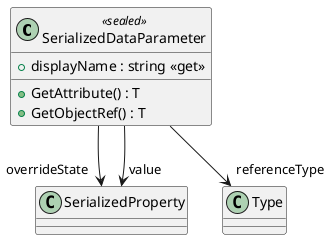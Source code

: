 @startuml
class SerializedDataParameter <<sealed>> {
    + displayName : string <<get>>
    + GetAttribute() : T
    + GetObjectRef() : T
}
SerializedDataParameter --> "overrideState" SerializedProperty
SerializedDataParameter --> "value" SerializedProperty
SerializedDataParameter --> "referenceType" Type
@enduml
